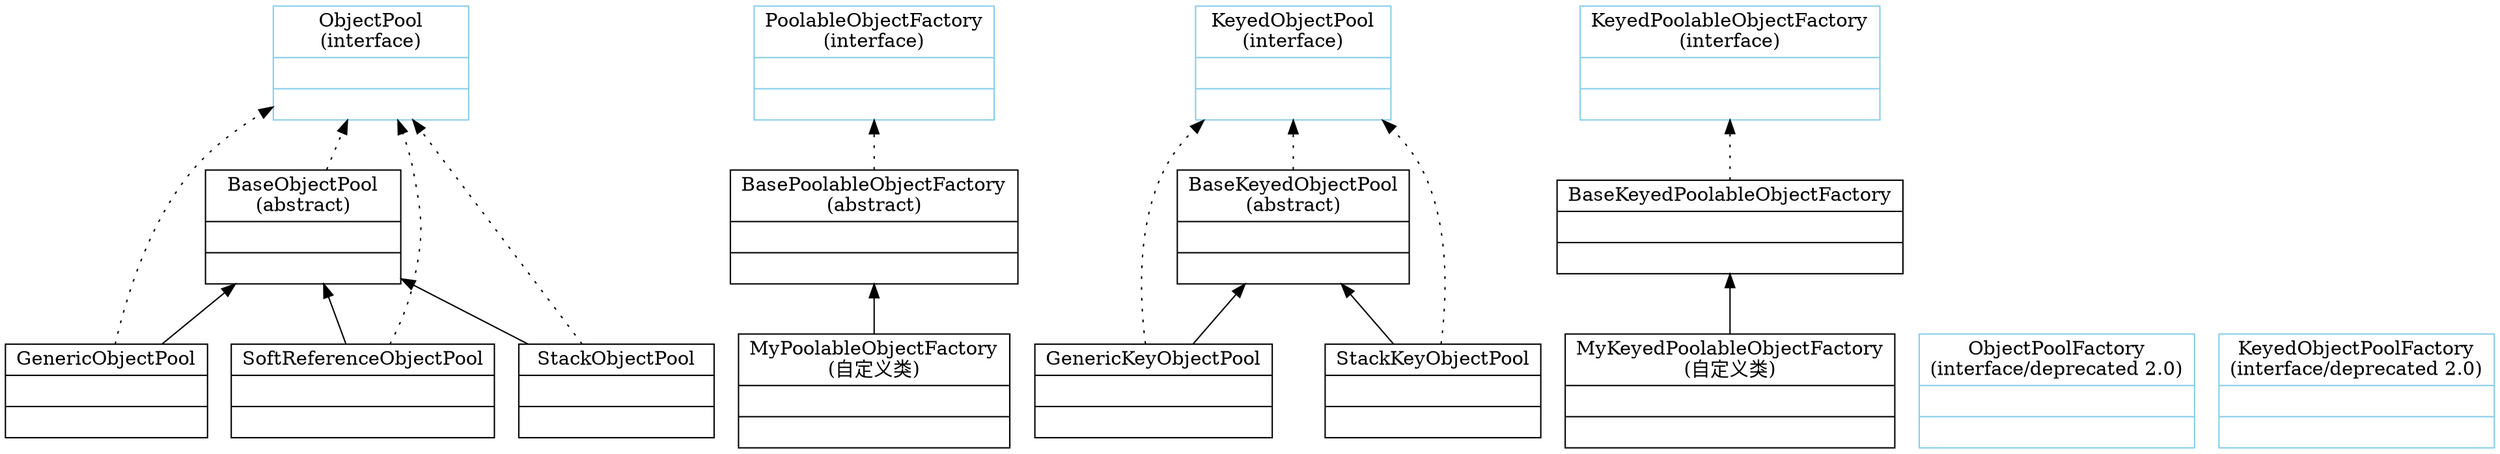 digraph pool{
	rankdir="BT";
	node[shape="record",color="skyblue",width=2]

	//Interface接口
	ObjectPool[label="{ObjectPool\n(interface)||}"]		
	PoolableObjectFactory[label="{PoolableObjectFactory\n(interface)||}"];
	KeyedObjectPool[label="{KeyedObjectPool\n(interface)||}"];	
	KeyedPoolableObjectFactory[label="{KeyedPoolableObjectFactory\n(interface)||}"];
	//Deprecated
	ObjectPoolFactory[label="{ObjectPoolFactory\n(interface/deprecated 2.0)||}"];
	KeyedObjectPoolFactory[label="{KeyedObjectPoolFactory\n(interface/deprecated 2.0)||}"];
	node[color="black"];
	//Class类	
	//Object
	BaseObjectPool[label="{BaseObjectPool\n(abstract)||}"];
    GenericObjectPool[label="{GenericObjectPool\n||}"];	
	SoftReferenceObjectPool[label="{SoftReferenceObjectPool\n||}"];
	StackObjectPool[label="{StackObjectPool\n||}"]
	BasePoolableObjectFactory[label="{BasePoolableObjectFactory\n(abstract)||}"];
	MyPoolableObjectFactory[label="{MyPoolableObjectFactory\n(自定义类)||}"]
	//key
	BaseKeyedObjectPool[label="{BaseKeyedObjectPool\n(abstract)||}"];
	GenericKeyedObjectPool[label="{GenericKeyObjectPool\n||}"];
	StackKeyedObjectPool[label="{StackKeyObjectPool\n||}"];
	BaseKeyedPoolableObjectFactory[label="{BaseKeyedPoolableObjectFactory||}"];
	MyKeyedPoolableObjectFactory[label="{MyKeyedPoolableObjectFactory\n(自定义类)||}"];	

	//对象池的关系
	//Object
	BaseObjectPool->ObjectPool[style="dotted"];
	GenericObjectPool->ObjectPool[style="dotted"];
	SoftReferenceObjectPool->ObjectPool[style="dotted"];
	StackObjectPool->ObjectPool[style="dotted"];	
	GenericObjectPool->BaseObjectPool;
	SoftReferenceObjectPool->BaseObjectPool;
	StackObjectPool->BaseObjectPool;
	//key
	BaseKeyedObjectPool->KeyedObjectPool[style="dotted"];
	GenericKeyedObjectPool->KeyedObjectPool[style="dotted"];
	StackKeyedObjectPool->KeyedObjectPool[style="dotted"];	
	GenericKeyedObjectPool->BaseKeyedObjectPool;
	StackKeyedObjectPool->BaseKeyedObjectPool;

	//池对象的关系
	//Object
	BasePoolableObjectFactory->PoolableObjectFactory[style="dotted"];
	MyPoolableObjectFactory->BasePoolableObjectFactory;
	//key
	BaseKeyedPoolableObjectFactory->KeyedPoolableObjectFactory[style="dotted"];
	MyKeyedPoolableObjectFactory->BaseKeyedPoolableObjectFactory;

	
}

